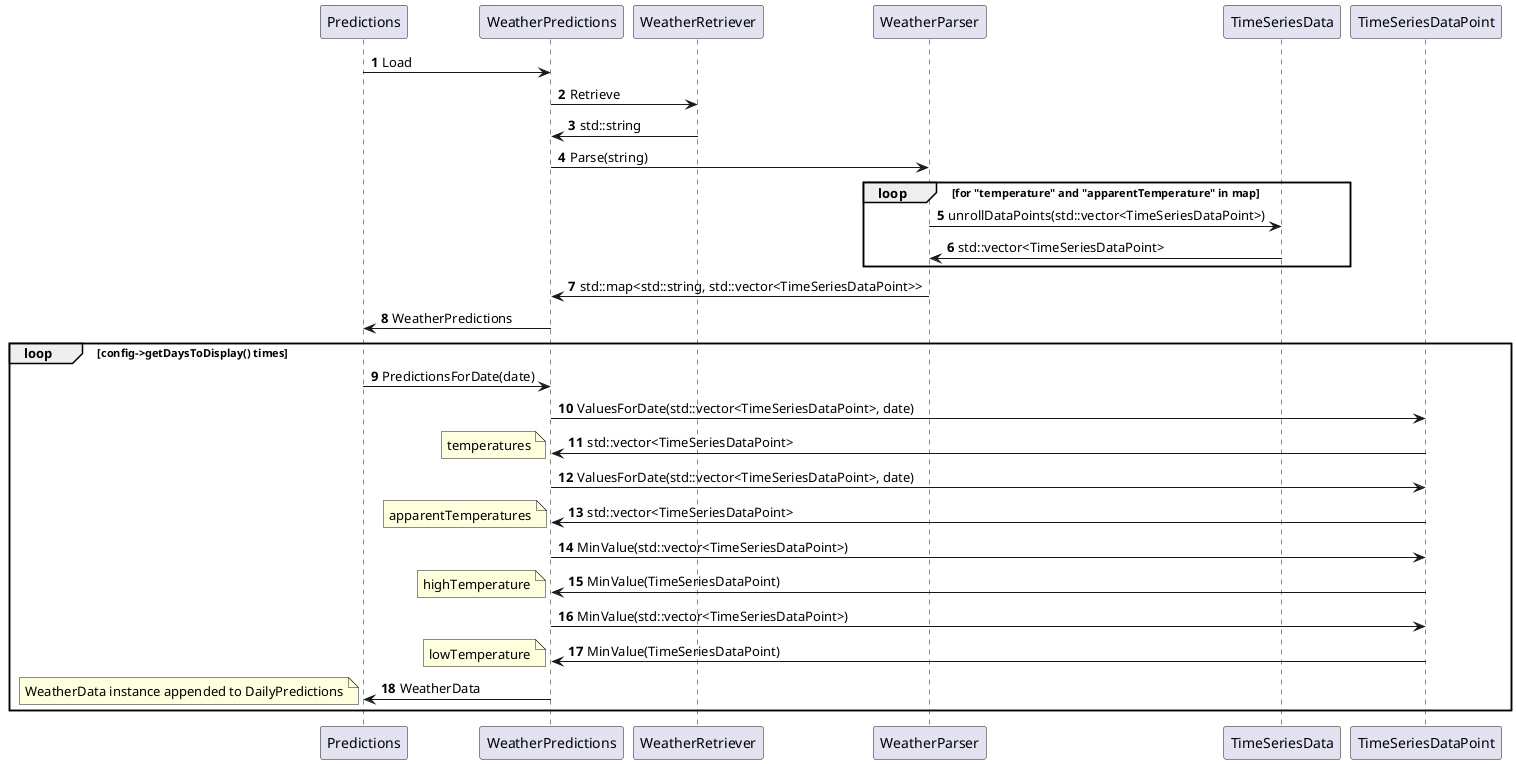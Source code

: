 @startuml
'https://plantuml.com/sequence-diagram

autonumber

Predictions -> WeatherPredictions : Load
WeatherPredictions -> WeatherRetriever : Retrieve
WeatherPredictions <- WeatherRetriever : std::string

WeatherPredictions -> WeatherParser : Parse(string)
loop for "temperature" and "apparentTemperature" in map
    WeatherParser -> TimeSeriesData : unrollDataPoints(std::vector<TimeSeriesDataPoint>)
    WeatherParser <- TimeSeriesData : std::vector<TimeSeriesDataPoint>
end
WeatherPredictions <- WeatherParser : std::map<std::string, std::vector<TimeSeriesDataPoint>>

Predictions <- WeatherPredictions : WeatherPredictions

loop config->getDaysToDisplay() times
    Predictions -> WeatherPredictions : PredictionsForDate(date)

    WeatherPredictions -> TimeSeriesDataPoint : ValuesForDate(std::vector<TimeSeriesDataPoint>, date)
    WeatherPredictions <- TimeSeriesDataPoint : std::vector<TimeSeriesDataPoint>
    note left : temperatures

    WeatherPredictions -> TimeSeriesDataPoint : ValuesForDate(std::vector<TimeSeriesDataPoint>, date)
    WeatherPredictions <- TimeSeriesDataPoint : std::vector<TimeSeriesDataPoint>
    note left : apparentTemperatures

    WeatherPredictions -> TimeSeriesDataPoint : MinValue(std::vector<TimeSeriesDataPoint>)
    WeatherPredictions <- TimeSeriesDataPoint : MinValue(TimeSeriesDataPoint)
    note left : highTemperature

    WeatherPredictions -> TimeSeriesDataPoint : MinValue(std::vector<TimeSeriesDataPoint>)
    WeatherPredictions <- TimeSeriesDataPoint : MinValue(TimeSeriesDataPoint)
    note left : lowTemperature

    Predictions <- WeatherPredictions : WeatherData

    note left : WeatherData instance appended to DailyPredictions
end

@enduml
